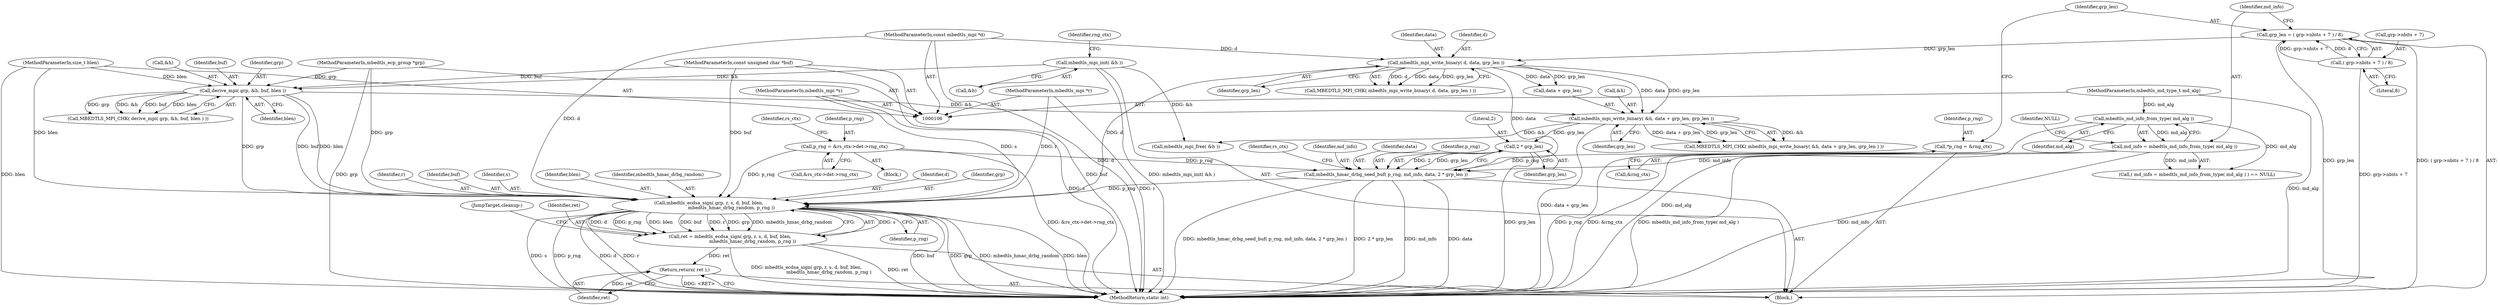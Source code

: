 digraph "0_mbedtls_33f66ba6fd234114aa37f0209dac031bb2870a9b@pointer" {
"1000230" [label="(Call,mbedtls_ecdsa_sign( grp, r, s, d, buf, blen,\n                               mbedtls_hmac_drbg_random, p_rng ))"];
"1000189" [label="(Call,derive_mpi( grp, &h, buf, blen ))"];
"1000107" [label="(MethodParameterIn,mbedtls_ecp_group *grp)"];
"1000147" [label="(Call,mbedtls_mpi_init( &h ))"];
"1000111" [label="(MethodParameterIn,const unsigned char *buf)"];
"1000112" [label="(MethodParameterIn,size_t blen)"];
"1000108" [label="(MethodParameterIn,mbedtls_mpi *r)"];
"1000109" [label="(MethodParameterIn,mbedtls_mpi *s)"];
"1000184" [label="(Call,mbedtls_mpi_write_binary( d, data, grp_len ))"];
"1000110" [label="(MethodParameterIn,const mbedtls_mpi *d)"];
"1000127" [label="(Call,grp_len = ( grp->nbits + 7 ) / 8)"];
"1000129" [label="(Call,( grp->nbits + 7 ) / 8)"];
"1000166" [label="(Call,p_rng = &rs_ctx->det->rng_ctx)"];
"1000203" [label="(Call,mbedtls_hmac_drbg_seed_buf( p_rng, md_info, data, 2 * grp_len ))"];
"1000121" [label="(Call,*p_rng = &rng_ctx)"];
"1000140" [label="(Call,md_info = mbedtls_md_info_from_type( md_alg ))"];
"1000142" [label="(Call,mbedtls_md_info_from_type( md_alg ))"];
"1000113" [label="(MethodParameterIn,mbedtls_md_type_t md_alg)"];
"1000207" [label="(Call,2 * grp_len)"];
"1000196" [label="(Call,mbedtls_mpi_write_binary( &h, data + grp_len, grp_len ))"];
"1000228" [label="(Call,ret = mbedtls_ecdsa_sign( grp, r, s, d, buf, blen,\n                               mbedtls_hmac_drbg_random, p_rng ))"];
"1000248" [label="(Return,return( ret );)"];
"1000187" [label="(Identifier,grp_len)"];
"1000249" [label="(Identifier,ret)"];
"1000130" [label="(Call,grp->nbits + 7)"];
"1000123" [label="(Call,&rng_ctx)"];
"1000113" [label="(MethodParameterIn,mbedtls_md_type_t md_alg)"];
"1000203" [label="(Call,mbedtls_hmac_drbg_seed_buf( p_rng, md_info, data, 2 * grp_len ))"];
"1000185" [label="(Identifier,d)"];
"1000165" [label="(Block,)"];
"1000232" [label="(Identifier,r)"];
"1000140" [label="(Call,md_info = mbedtls_md_info_from_type( md_alg ))"];
"1000142" [label="(Call,mbedtls_md_info_from_type( md_alg ))"];
"1000193" [label="(Identifier,buf)"];
"1000209" [label="(Identifier,grp_len)"];
"1000183" [label="(Call,MBEDTLS_MPI_CHK( mbedtls_mpi_write_binary( d, data, grp_len ) ))"];
"1000186" [label="(Identifier,data)"];
"1000235" [label="(Identifier,buf)"];
"1000189" [label="(Call,derive_mpi( grp, &h, buf, blen ))"];
"1000233" [label="(Identifier,s)"];
"1000236" [label="(Identifier,blen)"];
"1000237" [label="(Identifier,mbedtls_hmac_drbg_random)"];
"1000234" [label="(Identifier,d)"];
"1000199" [label="(Call,data + grp_len)"];
"1000122" [label="(Identifier,p_rng)"];
"1000206" [label="(Identifier,data)"];
"1000197" [label="(Call,&h)"];
"1000168" [label="(Call,&rs_ctx->det->rng_ctx)"];
"1000248" [label="(Return,return( ret );)"];
"1000204" [label="(Identifier,p_rng)"];
"1000250" [label="(MethodReturn,static int)"];
"1000144" [label="(Identifier,NULL)"];
"1000143" [label="(Identifier,md_alg)"];
"1000166" [label="(Call,p_rng = &rs_ctx->det->rng_ctx)"];
"1000147" [label="(Call,mbedtls_mpi_init( &h ))"];
"1000230" [label="(Call,mbedtls_ecdsa_sign( grp, r, s, d, buf, blen,\n                               mbedtls_hmac_drbg_random, p_rng ))"];
"1000152" [label="(Identifier,rng_ctx)"];
"1000243" [label="(Call,mbedtls_mpi_free( &h ))"];
"1000127" [label="(Call,grp_len = ( grp->nbits + 7 ) / 8)"];
"1000190" [label="(Identifier,grp)"];
"1000194" [label="(Identifier,blen)"];
"1000148" [label="(Call,&h)"];
"1000184" [label="(Call,mbedtls_mpi_write_binary( d, data, grp_len ))"];
"1000167" [label="(Identifier,p_rng)"];
"1000111" [label="(MethodParameterIn,const unsigned char *buf)"];
"1000117" [label="(Block,)"];
"1000108" [label="(MethodParameterIn,mbedtls_mpi *r)"];
"1000135" [label="(Literal,8)"];
"1000196" [label="(Call,mbedtls_mpi_write_binary( &h, data + grp_len, grp_len ))"];
"1000178" [label="(Identifier,rs_ctx)"];
"1000195" [label="(Call,MBEDTLS_MPI_CHK( mbedtls_mpi_write_binary( &h, data + grp_len, grp_len ) ))"];
"1000208" [label="(Literal,2)"];
"1000109" [label="(MethodParameterIn,mbedtls_mpi *s)"];
"1000128" [label="(Identifier,grp_len)"];
"1000229" [label="(Identifier,ret)"];
"1000188" [label="(Call,MBEDTLS_MPI_CHK( derive_mpi( grp, &h, buf, blen ) ))"];
"1000112" [label="(MethodParameterIn,size_t blen)"];
"1000231" [label="(Identifier,grp)"];
"1000238" [label="(Identifier,p_rng)"];
"1000191" [label="(Call,&h)"];
"1000213" [label="(Identifier,rs_ctx)"];
"1000207" [label="(Call,2 * grp_len)"];
"1000239" [label="(JumpTarget,cleanup:)"];
"1000110" [label="(MethodParameterIn,const mbedtls_mpi *d)"];
"1000205" [label="(Identifier,md_info)"];
"1000141" [label="(Identifier,md_info)"];
"1000107" [label="(MethodParameterIn,mbedtls_ecp_group *grp)"];
"1000129" [label="(Call,( grp->nbits + 7 ) / 8)"];
"1000202" [label="(Identifier,grp_len)"];
"1000139" [label="(Call,( md_info = mbedtls_md_info_from_type( md_alg ) ) == NULL)"];
"1000121" [label="(Call,*p_rng = &rng_ctx)"];
"1000228" [label="(Call,ret = mbedtls_ecdsa_sign( grp, r, s, d, buf, blen,\n                               mbedtls_hmac_drbg_random, p_rng ))"];
"1000230" -> "1000228"  [label="AST: "];
"1000230" -> "1000238"  [label="CFG: "];
"1000231" -> "1000230"  [label="AST: "];
"1000232" -> "1000230"  [label="AST: "];
"1000233" -> "1000230"  [label="AST: "];
"1000234" -> "1000230"  [label="AST: "];
"1000235" -> "1000230"  [label="AST: "];
"1000236" -> "1000230"  [label="AST: "];
"1000237" -> "1000230"  [label="AST: "];
"1000238" -> "1000230"  [label="AST: "];
"1000228" -> "1000230"  [label="CFG: "];
"1000230" -> "1000250"  [label="DDG: buf"];
"1000230" -> "1000250"  [label="DDG: grp"];
"1000230" -> "1000250"  [label="DDG: mbedtls_hmac_drbg_random"];
"1000230" -> "1000250"  [label="DDG: blen"];
"1000230" -> "1000250"  [label="DDG: s"];
"1000230" -> "1000250"  [label="DDG: p_rng"];
"1000230" -> "1000250"  [label="DDG: r"];
"1000230" -> "1000250"  [label="DDG: d"];
"1000230" -> "1000228"  [label="DDG: s"];
"1000230" -> "1000228"  [label="DDG: d"];
"1000230" -> "1000228"  [label="DDG: p_rng"];
"1000230" -> "1000228"  [label="DDG: blen"];
"1000230" -> "1000228"  [label="DDG: buf"];
"1000230" -> "1000228"  [label="DDG: r"];
"1000230" -> "1000228"  [label="DDG: grp"];
"1000230" -> "1000228"  [label="DDG: mbedtls_hmac_drbg_random"];
"1000189" -> "1000230"  [label="DDG: grp"];
"1000189" -> "1000230"  [label="DDG: buf"];
"1000189" -> "1000230"  [label="DDG: blen"];
"1000107" -> "1000230"  [label="DDG: grp"];
"1000108" -> "1000230"  [label="DDG: r"];
"1000109" -> "1000230"  [label="DDG: s"];
"1000184" -> "1000230"  [label="DDG: d"];
"1000110" -> "1000230"  [label="DDG: d"];
"1000111" -> "1000230"  [label="DDG: buf"];
"1000112" -> "1000230"  [label="DDG: blen"];
"1000166" -> "1000230"  [label="DDG: p_rng"];
"1000203" -> "1000230"  [label="DDG: p_rng"];
"1000189" -> "1000188"  [label="AST: "];
"1000189" -> "1000194"  [label="CFG: "];
"1000190" -> "1000189"  [label="AST: "];
"1000191" -> "1000189"  [label="AST: "];
"1000193" -> "1000189"  [label="AST: "];
"1000194" -> "1000189"  [label="AST: "];
"1000188" -> "1000189"  [label="CFG: "];
"1000189" -> "1000188"  [label="DDG: grp"];
"1000189" -> "1000188"  [label="DDG: &h"];
"1000189" -> "1000188"  [label="DDG: buf"];
"1000189" -> "1000188"  [label="DDG: blen"];
"1000107" -> "1000189"  [label="DDG: grp"];
"1000147" -> "1000189"  [label="DDG: &h"];
"1000111" -> "1000189"  [label="DDG: buf"];
"1000112" -> "1000189"  [label="DDG: blen"];
"1000189" -> "1000196"  [label="DDG: &h"];
"1000107" -> "1000106"  [label="AST: "];
"1000107" -> "1000250"  [label="DDG: grp"];
"1000147" -> "1000117"  [label="AST: "];
"1000147" -> "1000148"  [label="CFG: "];
"1000148" -> "1000147"  [label="AST: "];
"1000152" -> "1000147"  [label="CFG: "];
"1000147" -> "1000250"  [label="DDG: mbedtls_mpi_init( &h )"];
"1000147" -> "1000243"  [label="DDG: &h"];
"1000111" -> "1000106"  [label="AST: "];
"1000111" -> "1000250"  [label="DDG: buf"];
"1000112" -> "1000106"  [label="AST: "];
"1000112" -> "1000250"  [label="DDG: blen"];
"1000108" -> "1000106"  [label="AST: "];
"1000108" -> "1000250"  [label="DDG: r"];
"1000109" -> "1000106"  [label="AST: "];
"1000109" -> "1000250"  [label="DDG: s"];
"1000184" -> "1000183"  [label="AST: "];
"1000184" -> "1000187"  [label="CFG: "];
"1000185" -> "1000184"  [label="AST: "];
"1000186" -> "1000184"  [label="AST: "];
"1000187" -> "1000184"  [label="AST: "];
"1000183" -> "1000184"  [label="CFG: "];
"1000184" -> "1000183"  [label="DDG: d"];
"1000184" -> "1000183"  [label="DDG: data"];
"1000184" -> "1000183"  [label="DDG: grp_len"];
"1000110" -> "1000184"  [label="DDG: d"];
"1000127" -> "1000184"  [label="DDG: grp_len"];
"1000184" -> "1000196"  [label="DDG: data"];
"1000184" -> "1000196"  [label="DDG: grp_len"];
"1000184" -> "1000199"  [label="DDG: data"];
"1000184" -> "1000199"  [label="DDG: grp_len"];
"1000184" -> "1000203"  [label="DDG: data"];
"1000110" -> "1000106"  [label="AST: "];
"1000110" -> "1000250"  [label="DDG: d"];
"1000127" -> "1000117"  [label="AST: "];
"1000127" -> "1000129"  [label="CFG: "];
"1000128" -> "1000127"  [label="AST: "];
"1000129" -> "1000127"  [label="AST: "];
"1000141" -> "1000127"  [label="CFG: "];
"1000127" -> "1000250"  [label="DDG: ( grp->nbits + 7 ) / 8"];
"1000127" -> "1000250"  [label="DDG: grp_len"];
"1000129" -> "1000127"  [label="DDG: grp->nbits + 7"];
"1000129" -> "1000127"  [label="DDG: 8"];
"1000129" -> "1000135"  [label="CFG: "];
"1000130" -> "1000129"  [label="AST: "];
"1000135" -> "1000129"  [label="AST: "];
"1000129" -> "1000250"  [label="DDG: grp->nbits + 7"];
"1000166" -> "1000165"  [label="AST: "];
"1000166" -> "1000168"  [label="CFG: "];
"1000167" -> "1000166"  [label="AST: "];
"1000168" -> "1000166"  [label="AST: "];
"1000178" -> "1000166"  [label="CFG: "];
"1000166" -> "1000250"  [label="DDG: &rs_ctx->det->rng_ctx"];
"1000166" -> "1000203"  [label="DDG: p_rng"];
"1000203" -> "1000117"  [label="AST: "];
"1000203" -> "1000207"  [label="CFG: "];
"1000204" -> "1000203"  [label="AST: "];
"1000205" -> "1000203"  [label="AST: "];
"1000206" -> "1000203"  [label="AST: "];
"1000207" -> "1000203"  [label="AST: "];
"1000213" -> "1000203"  [label="CFG: "];
"1000203" -> "1000250"  [label="DDG: md_info"];
"1000203" -> "1000250"  [label="DDG: data"];
"1000203" -> "1000250"  [label="DDG: mbedtls_hmac_drbg_seed_buf( p_rng, md_info, data, 2 * grp_len )"];
"1000203" -> "1000250"  [label="DDG: 2 * grp_len"];
"1000121" -> "1000203"  [label="DDG: p_rng"];
"1000140" -> "1000203"  [label="DDG: md_info"];
"1000207" -> "1000203"  [label="DDG: 2"];
"1000207" -> "1000203"  [label="DDG: grp_len"];
"1000121" -> "1000117"  [label="AST: "];
"1000121" -> "1000123"  [label="CFG: "];
"1000122" -> "1000121"  [label="AST: "];
"1000123" -> "1000121"  [label="AST: "];
"1000128" -> "1000121"  [label="CFG: "];
"1000121" -> "1000250"  [label="DDG: &rng_ctx"];
"1000121" -> "1000250"  [label="DDG: p_rng"];
"1000140" -> "1000139"  [label="AST: "];
"1000140" -> "1000142"  [label="CFG: "];
"1000141" -> "1000140"  [label="AST: "];
"1000142" -> "1000140"  [label="AST: "];
"1000144" -> "1000140"  [label="CFG: "];
"1000140" -> "1000250"  [label="DDG: mbedtls_md_info_from_type( md_alg )"];
"1000140" -> "1000250"  [label="DDG: md_info"];
"1000140" -> "1000139"  [label="DDG: md_info"];
"1000142" -> "1000140"  [label="DDG: md_alg"];
"1000142" -> "1000143"  [label="CFG: "];
"1000143" -> "1000142"  [label="AST: "];
"1000142" -> "1000250"  [label="DDG: md_alg"];
"1000142" -> "1000139"  [label="DDG: md_alg"];
"1000113" -> "1000142"  [label="DDG: md_alg"];
"1000113" -> "1000106"  [label="AST: "];
"1000113" -> "1000250"  [label="DDG: md_alg"];
"1000207" -> "1000209"  [label="CFG: "];
"1000208" -> "1000207"  [label="AST: "];
"1000209" -> "1000207"  [label="AST: "];
"1000207" -> "1000250"  [label="DDG: grp_len"];
"1000196" -> "1000207"  [label="DDG: grp_len"];
"1000196" -> "1000195"  [label="AST: "];
"1000196" -> "1000202"  [label="CFG: "];
"1000197" -> "1000196"  [label="AST: "];
"1000199" -> "1000196"  [label="AST: "];
"1000202" -> "1000196"  [label="AST: "];
"1000195" -> "1000196"  [label="CFG: "];
"1000196" -> "1000250"  [label="DDG: data + grp_len"];
"1000196" -> "1000195"  [label="DDG: &h"];
"1000196" -> "1000195"  [label="DDG: data + grp_len"];
"1000196" -> "1000195"  [label="DDG: grp_len"];
"1000196" -> "1000243"  [label="DDG: &h"];
"1000228" -> "1000117"  [label="AST: "];
"1000229" -> "1000228"  [label="AST: "];
"1000239" -> "1000228"  [label="CFG: "];
"1000228" -> "1000250"  [label="DDG: ret"];
"1000228" -> "1000250"  [label="DDG: mbedtls_ecdsa_sign( grp, r, s, d, buf, blen,\n                               mbedtls_hmac_drbg_random, p_rng )"];
"1000228" -> "1000248"  [label="DDG: ret"];
"1000248" -> "1000117"  [label="AST: "];
"1000248" -> "1000249"  [label="CFG: "];
"1000249" -> "1000248"  [label="AST: "];
"1000250" -> "1000248"  [label="CFG: "];
"1000248" -> "1000250"  [label="DDG: <RET>"];
"1000249" -> "1000248"  [label="DDG: ret"];
}
